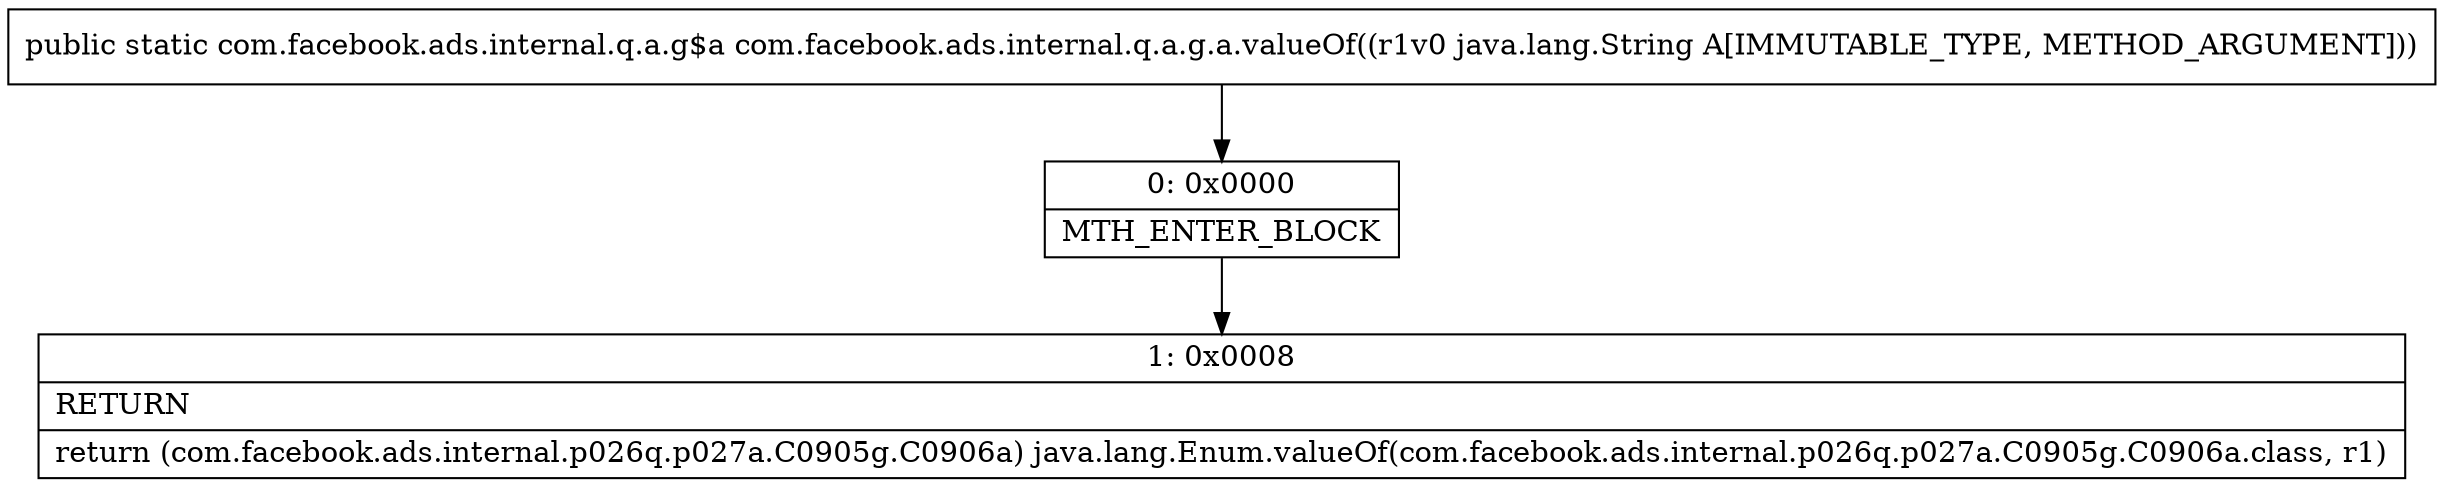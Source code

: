 digraph "CFG forcom.facebook.ads.internal.q.a.g.a.valueOf(Ljava\/lang\/String;)Lcom\/facebook\/ads\/internal\/q\/a\/g$a;" {
Node_0 [shape=record,label="{0\:\ 0x0000|MTH_ENTER_BLOCK\l}"];
Node_1 [shape=record,label="{1\:\ 0x0008|RETURN\l|return (com.facebook.ads.internal.p026q.p027a.C0905g.C0906a) java.lang.Enum.valueOf(com.facebook.ads.internal.p026q.p027a.C0905g.C0906a.class, r1)\l}"];
MethodNode[shape=record,label="{public static com.facebook.ads.internal.q.a.g$a com.facebook.ads.internal.q.a.g.a.valueOf((r1v0 java.lang.String A[IMMUTABLE_TYPE, METHOD_ARGUMENT])) }"];
MethodNode -> Node_0;
Node_0 -> Node_1;
}

